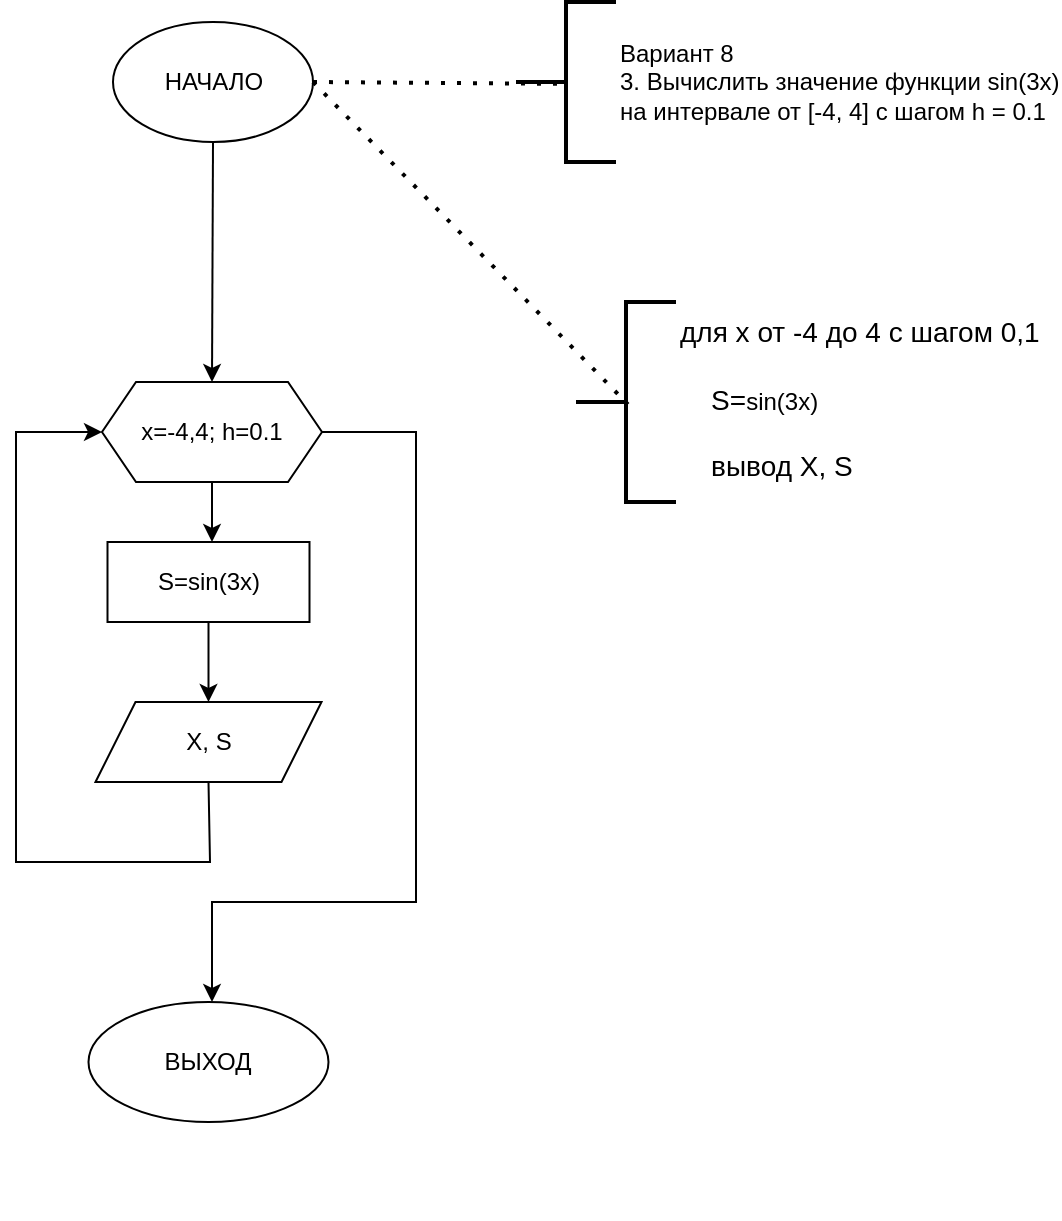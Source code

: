 <mxfile version="17.2.4" type="github">
  <diagram id="cj5vI909HJhT3GwVRH1A" name="Page-1">
    <mxGraphModel dx="955" dy="972" grid="1" gridSize="10" guides="1" tooltips="1" connect="1" arrows="1" fold="1" page="1" pageScale="1" pageWidth="827" pageHeight="1169" math="0" shadow="0">
      <root>
        <mxCell id="0" />
        <mxCell id="1" parent="0" />
        <mxCell id="p-VjMWj_V00hi-s87E7W-1" value="НАЧАЛО" style="ellipse;whiteSpace=wrap;html=1;" vertex="1" parent="1">
          <mxGeometry x="128.5" y="80" width="100" height="60" as="geometry" />
        </mxCell>
        <mxCell id="p-VjMWj_V00hi-s87E7W-2" style="edgeStyle=none;rounded=0;orthogonalLoop=1;jettySize=auto;html=1;exitX=0.5;exitY=1;exitDx=0;exitDy=0;" edge="1" parent="1">
          <mxGeometry relative="1" as="geometry">
            <mxPoint x="178.5" y="670" as="sourcePoint" />
            <mxPoint x="178.5" y="670" as="targetPoint" />
          </mxGeometry>
        </mxCell>
        <mxCell id="p-VjMWj_V00hi-s87E7W-3" value="ВЫХОД" style="ellipse;whiteSpace=wrap;html=1;" vertex="1" parent="1">
          <mxGeometry x="116.25" y="570" width="120" height="60" as="geometry" />
        </mxCell>
        <mxCell id="p-VjMWj_V00hi-s87E7W-4" value="Вариант 8&lt;br&gt;3. Вычислить значение функции sin(3x) &lt;br&gt;на интервале от [-4, 4] c шагом h = 0.1" style="strokeWidth=2;html=1;shape=mxgraph.flowchart.annotation_2;align=left;labelPosition=right;pointerEvents=1;" vertex="1" parent="1">
          <mxGeometry x="330" y="70" width="50" height="80" as="geometry" />
        </mxCell>
        <mxCell id="p-VjMWj_V00hi-s87E7W-5" value="" style="endArrow=none;dashed=1;html=1;dashPattern=1 3;strokeWidth=2;rounded=0;exitX=1;exitY=0.5;exitDx=0;exitDy=0;entryX=0.52;entryY=0.512;entryDx=0;entryDy=0;entryPerimeter=0;" edge="1" parent="1" source="p-VjMWj_V00hi-s87E7W-1" target="p-VjMWj_V00hi-s87E7W-4">
          <mxGeometry width="50" height="50" relative="1" as="geometry">
            <mxPoint x="312" y="240" as="sourcePoint" />
            <mxPoint x="362" y="190" as="targetPoint" />
          </mxGeometry>
        </mxCell>
        <mxCell id="p-VjMWj_V00hi-s87E7W-6" value="для x от -4 до 4 с шагом 0,1&lt;br&gt;&lt;br&gt;&amp;nbsp; &amp;nbsp; S=&lt;span style=&quot;font-size: 12px&quot;&gt;sin(3x)&lt;/span&gt;&lt;br&gt;&lt;br&gt;&amp;nbsp; &amp;nbsp; вывод Х, S" style="strokeWidth=2;html=1;shape=mxgraph.flowchart.annotation_2;align=left;labelPosition=right;pointerEvents=1;verticalAlign=top;fontSize=14;spacing=2;spacingBottom=0;spacingLeft=0;spacingTop=0;horizontal=1;" vertex="1" parent="1">
          <mxGeometry x="360" y="220" width="50" height="100" as="geometry" />
        </mxCell>
        <mxCell id="p-VjMWj_V00hi-s87E7W-7" value="" style="endArrow=none;dashed=1;html=1;dashPattern=1 3;strokeWidth=2;rounded=0;exitX=1;exitY=0.5;exitDx=0;exitDy=0;entryX=0.52;entryY=0.512;entryDx=0;entryDy=0;entryPerimeter=0;" edge="1" parent="1" source="p-VjMWj_V00hi-s87E7W-1" target="p-VjMWj_V00hi-s87E7W-6">
          <mxGeometry width="50" height="50" relative="1" as="geometry">
            <mxPoint x="549.5" y="195" as="sourcePoint" />
            <mxPoint x="682" y="255" as="targetPoint" />
          </mxGeometry>
        </mxCell>
        <mxCell id="p-VjMWj_V00hi-s87E7W-8" value="" style="endArrow=classic;html=1;rounded=0;exitX=0.5;exitY=1;exitDx=0;exitDy=0;entryX=0.5;entryY=0;entryDx=0;entryDy=0;" edge="1" parent="1" source="p-VjMWj_V00hi-s87E7W-1" target="p-VjMWj_V00hi-s87E7W-12">
          <mxGeometry width="50" height="50" relative="1" as="geometry">
            <mxPoint x="178.5" y="220" as="sourcePoint" />
            <mxPoint x="178.125" y="280" as="targetPoint" />
          </mxGeometry>
        </mxCell>
        <mxCell id="p-VjMWj_V00hi-s87E7W-9" value="" style="edgeStyle=orthogonalEdgeStyle;rounded=0;orthogonalLoop=1;jettySize=auto;html=1;" edge="1" parent="1" source="p-VjMWj_V00hi-s87E7W-10" target="p-VjMWj_V00hi-s87E7W-13">
          <mxGeometry relative="1" as="geometry" />
        </mxCell>
        <mxCell id="p-VjMWj_V00hi-s87E7W-10" value="&lt;div style=&quot;text-align: left&quot;&gt;&lt;span&gt;S=&lt;/span&gt;&lt;span&gt;sin(3x)&lt;/span&gt;&lt;/div&gt;" style="whiteSpace=wrap;html=1;" vertex="1" parent="1">
          <mxGeometry x="125.75" y="340" width="101" height="40" as="geometry" />
        </mxCell>
        <mxCell id="p-VjMWj_V00hi-s87E7W-11" value="" style="edgeStyle=orthogonalEdgeStyle;rounded=0;orthogonalLoop=1;jettySize=auto;html=1;" edge="1" parent="1" source="p-VjMWj_V00hi-s87E7W-12">
          <mxGeometry relative="1" as="geometry">
            <mxPoint x="178" y="340" as="targetPoint" />
          </mxGeometry>
        </mxCell>
        <mxCell id="p-VjMWj_V00hi-s87E7W-12" value="x=-4,4; h=0.1" style="shape=hexagon;perimeter=hexagonPerimeter2;whiteSpace=wrap;html=1;fixedSize=1;size=17;" vertex="1" parent="1">
          <mxGeometry x="123" y="260" width="110" height="50" as="geometry" />
        </mxCell>
        <mxCell id="p-VjMWj_V00hi-s87E7W-13" value="X, S" style="shape=parallelogram;perimeter=parallelogramPerimeter;whiteSpace=wrap;html=1;fixedSize=1;" vertex="1" parent="1">
          <mxGeometry x="119.75" y="420" width="113" height="40" as="geometry" />
        </mxCell>
        <mxCell id="p-VjMWj_V00hi-s87E7W-14" value="" style="endArrow=classic;html=1;rounded=0;exitX=0.5;exitY=1;exitDx=0;exitDy=0;entryX=0;entryY=0.5;entryDx=0;entryDy=0;" edge="1" parent="1" source="p-VjMWj_V00hi-s87E7W-13" target="p-VjMWj_V00hi-s87E7W-12">
          <mxGeometry width="50" height="50" relative="1" as="geometry">
            <mxPoint x="360" y="550" as="sourcePoint" />
            <mxPoint x="410" y="500" as="targetPoint" />
            <Array as="points">
              <mxPoint x="177" y="500" />
              <mxPoint x="80" y="500" />
              <mxPoint x="80" y="285" />
            </Array>
          </mxGeometry>
        </mxCell>
        <mxCell id="p-VjMWj_V00hi-s87E7W-15" value="" style="endArrow=classic;html=1;rounded=0;exitX=1;exitY=0.5;exitDx=0;exitDy=0;" edge="1" parent="1" source="p-VjMWj_V00hi-s87E7W-12">
          <mxGeometry width="50" height="50" relative="1" as="geometry">
            <mxPoint x="260" y="550" as="sourcePoint" />
            <mxPoint x="178" y="570" as="targetPoint" />
            <Array as="points">
              <mxPoint x="280" y="285" />
              <mxPoint x="280" y="520" />
              <mxPoint x="178" y="520" />
            </Array>
          </mxGeometry>
        </mxCell>
      </root>
    </mxGraphModel>
  </diagram>
</mxfile>
